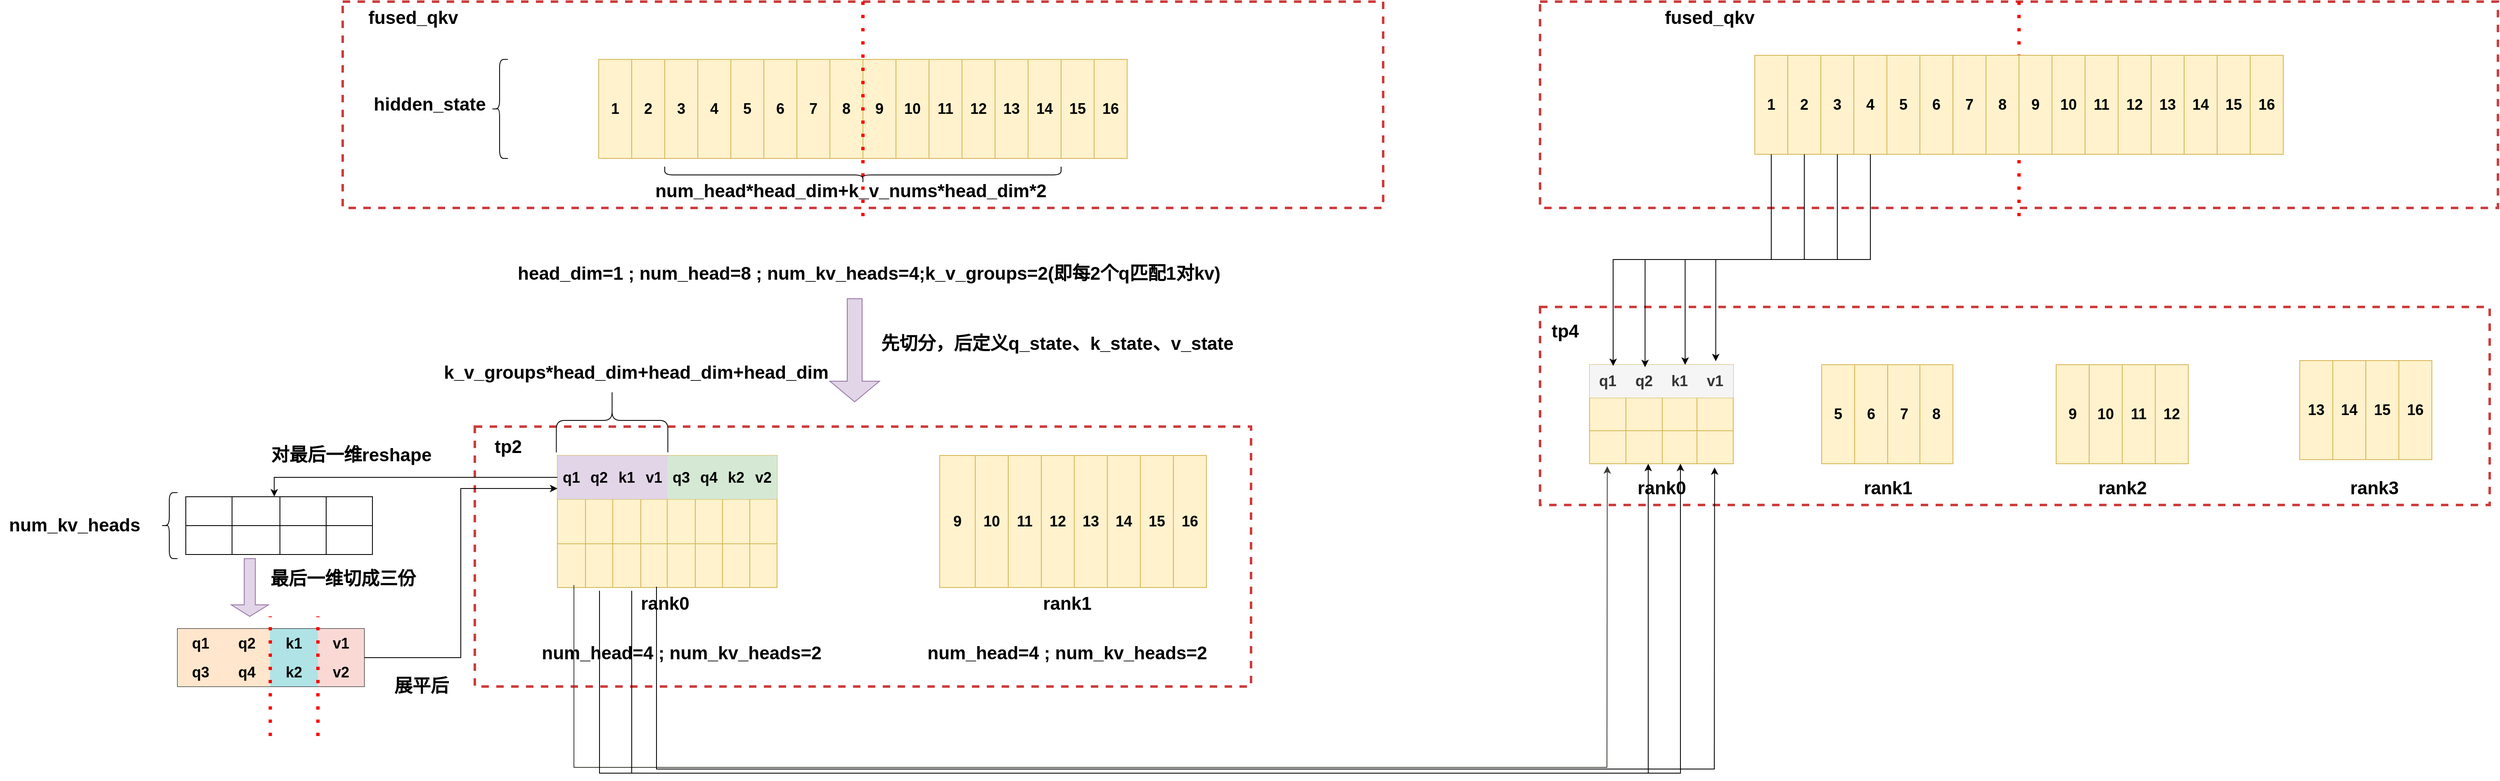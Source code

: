 <mxfile version="28.2.0">
  <diagram name="第 1 页" id="AqHYt7cmpNQ97MI4Yj-4">
    <mxGraphModel dx="4116" dy="2292" grid="1" gridSize="10" guides="1" tooltips="1" connect="1" arrows="1" fold="1" page="1" pageScale="1" pageWidth="827" pageHeight="1169" math="0" shadow="0">
      <root>
        <mxCell id="0" />
        <mxCell id="1" parent="0" />
        <mxCell id="cyB58QRVmEf7rILU_TA3-1" value="" style="whiteSpace=wrap;html=1;fillColor=none;dashed=1;strokeWidth=3;strokeColor=light-dark(#ce3b3b, #ededed);" vertex="1" parent="1">
          <mxGeometry x="730" y="765" width="940" height="315" as="geometry" />
        </mxCell>
        <mxCell id="cyB58QRVmEf7rILU_TA3-2" value="" style="whiteSpace=wrap;html=1;fillColor=none;dashed=1;strokeWidth=3;strokeColor=light-dark(#ce3b3b, #ededed);" vertex="1" parent="1">
          <mxGeometry x="570" y="250" width="1260" height="250" as="geometry" />
        </mxCell>
        <mxCell id="cyB58QRVmEf7rILU_TA3-3" value="3" style="rounded=0;whiteSpace=wrap;html=1;fillColor=#fff2cc;strokeColor=#d6b656;fontSize=18;fontStyle=1" vertex="1" parent="1">
          <mxGeometry x="960" y="320" width="40" height="120" as="geometry" />
        </mxCell>
        <mxCell id="cyB58QRVmEf7rILU_TA3-4" value="4" style="rounded=0;whiteSpace=wrap;html=1;fillColor=#fff2cc;strokeColor=#d6b656;fontSize=18;fontStyle=1" vertex="1" parent="1">
          <mxGeometry x="1000" y="320" width="40" height="120" as="geometry" />
        </mxCell>
        <mxCell id="cyB58QRVmEf7rILU_TA3-5" value="5" style="rounded=0;whiteSpace=wrap;html=1;fillColor=#fff2cc;strokeColor=#d6b656;fontSize=18;fontStyle=1" vertex="1" parent="1">
          <mxGeometry x="1040" y="320" width="40" height="120" as="geometry" />
        </mxCell>
        <mxCell id="cyB58QRVmEf7rILU_TA3-6" value="6" style="rounded=0;whiteSpace=wrap;html=1;fillColor=#fff2cc;strokeColor=#d6b656;fontSize=18;fontStyle=1" vertex="1" parent="1">
          <mxGeometry x="1080" y="320" width="40" height="120" as="geometry" />
        </mxCell>
        <mxCell id="cyB58QRVmEf7rILU_TA3-7" value="7" style="rounded=0;whiteSpace=wrap;html=1;fillColor=#fff2cc;strokeColor=#d6b656;fontSize=18;fontStyle=1" vertex="1" parent="1">
          <mxGeometry x="1120" y="320" width="40" height="120" as="geometry" />
        </mxCell>
        <mxCell id="cyB58QRVmEf7rILU_TA3-8" value="8" style="rounded=0;whiteSpace=wrap;html=1;fillColor=#fff2cc;strokeColor=#d6b656;fontSize=18;fontStyle=1" vertex="1" parent="1">
          <mxGeometry x="1160" y="320" width="40" height="120" as="geometry" />
        </mxCell>
        <mxCell id="cyB58QRVmEf7rILU_TA3-9" value="9" style="rounded=0;whiteSpace=wrap;html=1;fillColor=#fff2cc;strokeColor=#d6b656;fontSize=18;fontStyle=1" vertex="1" parent="1">
          <mxGeometry x="1200" y="320" width="40" height="120" as="geometry" />
        </mxCell>
        <mxCell id="cyB58QRVmEf7rILU_TA3-10" value="10" style="rounded=0;whiteSpace=wrap;html=1;fillColor=#fff2cc;strokeColor=#d6b656;fontSize=18;fontStyle=1" vertex="1" parent="1">
          <mxGeometry x="1240" y="320" width="40" height="120" as="geometry" />
        </mxCell>
        <mxCell id="cyB58QRVmEf7rILU_TA3-11" value="11" style="rounded=0;whiteSpace=wrap;html=1;fillColor=#fff2cc;strokeColor=#d6b656;fontSize=18;fontStyle=1" vertex="1" parent="1">
          <mxGeometry x="1280" y="320" width="40" height="120" as="geometry" />
        </mxCell>
        <mxCell id="cyB58QRVmEf7rILU_TA3-12" value="12" style="rounded=0;whiteSpace=wrap;html=1;fillColor=#fff2cc;strokeColor=#d6b656;fontSize=18;fontStyle=1" vertex="1" parent="1">
          <mxGeometry x="1320" y="320" width="40" height="120" as="geometry" />
        </mxCell>
        <mxCell id="cyB58QRVmEf7rILU_TA3-13" value="13" style="rounded=0;whiteSpace=wrap;html=1;fillColor=#fff2cc;strokeColor=#d6b656;fontSize=18;fontStyle=1" vertex="1" parent="1">
          <mxGeometry x="1360" y="320" width="40" height="120" as="geometry" />
        </mxCell>
        <mxCell id="cyB58QRVmEf7rILU_TA3-14" value="14" style="rounded=0;whiteSpace=wrap;html=1;fillColor=#fff2cc;strokeColor=#d6b656;fontSize=18;fontStyle=1" vertex="1" parent="1">
          <mxGeometry x="1400" y="320" width="40" height="120" as="geometry" />
        </mxCell>
        <mxCell id="cyB58QRVmEf7rILU_TA3-15" value="" style="whiteSpace=wrap;html=1;fillColor=none;dashed=1;strokeWidth=3;strokeColor=light-dark(#ce3b3b, #ededed);" vertex="1" parent="1">
          <mxGeometry x="2020" y="620" width="1150" height="240" as="geometry" />
        </mxCell>
        <mxCell id="cyB58QRVmEf7rILU_TA3-16" value="&lt;font style=&quot;font-size: 22px;&quot;&gt;&lt;b&gt;fused_qkv&lt;/b&gt;&lt;/font&gt;" style="text;html=1;align=center;verticalAlign=middle;resizable=0;points=[];autosize=1;strokeColor=none;fillColor=none;" vertex="1" parent="1">
          <mxGeometry x="590" y="250" width="130" height="40" as="geometry" />
        </mxCell>
        <mxCell id="cyB58QRVmEf7rILU_TA3-17" value="" style="endArrow=none;dashed=1;html=1;dashPattern=1 3;strokeWidth=4;rounded=0;entryX=0.5;entryY=0;entryDx=0;entryDy=0;strokeColor=#FF0000;" edge="1" parent="1" target="cyB58QRVmEf7rILU_TA3-2">
          <mxGeometry width="50" height="50" relative="1" as="geometry">
            <mxPoint x="1200" y="510" as="sourcePoint" />
            <mxPoint x="1410" y="620" as="targetPoint" />
          </mxGeometry>
        </mxCell>
        <mxCell id="cyB58QRVmEf7rILU_TA3-18" value="&lt;font style=&quot;font-size: 22px;&quot;&gt;&lt;b&gt;tp2&lt;/b&gt;&lt;/font&gt;" style="text;html=1;align=center;verticalAlign=middle;resizable=0;points=[];autosize=1;strokeColor=none;fillColor=none;" vertex="1" parent="1">
          <mxGeometry x="740" y="770" width="60" height="40" as="geometry" />
        </mxCell>
        <mxCell id="cyB58QRVmEf7rILU_TA3-19" value="&lt;font style=&quot;font-size: 22px;&quot;&gt;&lt;b&gt;rank0&lt;/b&gt;&lt;/font&gt;" style="text;html=1;align=center;verticalAlign=middle;resizable=0;points=[];autosize=1;strokeColor=none;fillColor=none;" vertex="1" parent="1">
          <mxGeometry x="920" y="960" width="80" height="40" as="geometry" />
        </mxCell>
        <mxCell id="cyB58QRVmEf7rILU_TA3-20" value="&lt;font style=&quot;font-size: 22px;&quot;&gt;&lt;b&gt;rank1&lt;/b&gt;&lt;/font&gt;" style="text;html=1;align=center;verticalAlign=middle;resizable=0;points=[];autosize=1;strokeColor=none;fillColor=none;" vertex="1" parent="1">
          <mxGeometry x="1407" y="960" width="80" height="40" as="geometry" />
        </mxCell>
        <mxCell id="cyB58QRVmEf7rILU_TA3-21" value="&lt;font style=&quot;font-size: 22px;&quot;&gt;&lt;b&gt;tp4&lt;/b&gt;&lt;/font&gt;" style="text;html=1;align=center;verticalAlign=middle;resizable=0;points=[];autosize=1;strokeColor=none;fillColor=none;" vertex="1" parent="1">
          <mxGeometry x="2020" y="630" width="60" height="40" as="geometry" />
        </mxCell>
        <mxCell id="cyB58QRVmEf7rILU_TA3-22" value="&lt;font style=&quot;font-size: 22px;&quot;&gt;&lt;b&gt;rank0&lt;/b&gt;&lt;/font&gt;" style="text;html=1;align=center;verticalAlign=middle;resizable=0;points=[];autosize=1;strokeColor=none;fillColor=none;" vertex="1" parent="1">
          <mxGeometry x="2127" y="820" width="80" height="40" as="geometry" />
        </mxCell>
        <mxCell id="cyB58QRVmEf7rILU_TA3-23" value="&lt;font style=&quot;font-size: 22px;&quot;&gt;&lt;b&gt;rank1&lt;/b&gt;&lt;/font&gt;" style="text;html=1;align=center;verticalAlign=middle;resizable=0;points=[];autosize=1;strokeColor=none;fillColor=none;" vertex="1" parent="1">
          <mxGeometry x="2401" y="820" width="80" height="40" as="geometry" />
        </mxCell>
        <mxCell id="cyB58QRVmEf7rILU_TA3-24" value="&lt;font style=&quot;font-size: 22px;&quot;&gt;&lt;b&gt;rank2&lt;/b&gt;&lt;/font&gt;" style="text;html=1;align=center;verticalAlign=middle;resizable=0;points=[];autosize=1;strokeColor=none;fillColor=none;" vertex="1" parent="1">
          <mxGeometry x="2685" y="820" width="80" height="40" as="geometry" />
        </mxCell>
        <mxCell id="cyB58QRVmEf7rILU_TA3-25" value="&lt;font style=&quot;font-size: 22px;&quot;&gt;&lt;b&gt;rank3&lt;/b&gt;&lt;/font&gt;" style="text;html=1;align=center;verticalAlign=middle;resizable=0;points=[];autosize=1;strokeColor=none;fillColor=none;" vertex="1" parent="1">
          <mxGeometry x="2990" y="820" width="80" height="40" as="geometry" />
        </mxCell>
        <mxCell id="cyB58QRVmEf7rILU_TA3-26" value="" style="whiteSpace=wrap;html=1;fillColor=none;dashed=1;strokeWidth=3;strokeColor=light-dark(#ce3b3b, #ededed);" vertex="1" parent="1">
          <mxGeometry x="2020" y="250" width="1160" height="250" as="geometry" />
        </mxCell>
        <mxCell id="cyB58QRVmEf7rILU_TA3-42" value="&lt;font style=&quot;font-size: 22px;&quot;&gt;&lt;b&gt;fused_qkv&lt;/b&gt;&lt;/font&gt;" style="text;html=1;align=center;verticalAlign=middle;resizable=0;points=[];autosize=1;strokeColor=none;fillColor=none;" vertex="1" parent="1">
          <mxGeometry x="2160" y="250" width="130" height="40" as="geometry" />
        </mxCell>
        <mxCell id="cyB58QRVmEf7rILU_TA3-43" value="" style="endArrow=none;dashed=1;html=1;dashPattern=1 3;strokeWidth=4;rounded=0;entryX=0.5;entryY=0;entryDx=0;entryDy=0;strokeColor=#FF0000;" edge="1" parent="1" target="cyB58QRVmEf7rILU_TA3-26">
          <mxGeometry width="50" height="50" relative="1" as="geometry">
            <mxPoint x="2600" y="510" as="sourcePoint" />
            <mxPoint x="2810" y="620" as="targetPoint" />
          </mxGeometry>
        </mxCell>
        <mxCell id="cyB58QRVmEf7rILU_TA3-44" value="" style="shape=table;startSize=0;container=1;collapsible=0;childLayout=tableLayout;fillColor=#fff2cc;strokeColor=#d6b656;fontSize=18;fontStyle=1" vertex="1" parent="1">
          <mxGeometry x="830" y="800" width="266" height="160" as="geometry" />
        </mxCell>
        <mxCell id="cyB58QRVmEf7rILU_TA3-45" value="" style="shape=tableRow;horizontal=0;startSize=0;swimlaneHead=0;swimlaneBody=0;strokeColor=inherit;top=0;left=0;bottom=0;right=0;collapsible=0;dropTarget=0;fillColor=none;points=[[0,0.5],[1,0.5]];portConstraint=eastwest;fontSize=18;fontStyle=1" vertex="1" parent="cyB58QRVmEf7rILU_TA3-44">
          <mxGeometry width="266" height="53" as="geometry" />
        </mxCell>
        <mxCell id="cyB58QRVmEf7rILU_TA3-46" value="q1" style="shape=partialRectangle;html=1;whiteSpace=wrap;connectable=0;strokeColor=#9673a6;overflow=hidden;fillColor=#e1d5e7;top=0;left=0;bottom=0;right=0;pointerEvents=1;fontSize=18;fontStyle=1" vertex="1" parent="cyB58QRVmEf7rILU_TA3-45">
          <mxGeometry width="34" height="53" as="geometry">
            <mxRectangle width="34" height="53" as="alternateBounds" />
          </mxGeometry>
        </mxCell>
        <mxCell id="cyB58QRVmEf7rILU_TA3-47" value="q2" style="shape=partialRectangle;html=1;whiteSpace=wrap;connectable=0;overflow=hidden;top=0;left=0;bottom=0;right=0;pointerEvents=1;fillColor=#e1d5e7;strokeColor=#9673a6;fontSize=18;fontStyle=1" vertex="1" parent="cyB58QRVmEf7rILU_TA3-45">
          <mxGeometry x="34" width="33" height="53" as="geometry">
            <mxRectangle width="33" height="53" as="alternateBounds" />
          </mxGeometry>
        </mxCell>
        <mxCell id="cyB58QRVmEf7rILU_TA3-48" value="k1" style="shape=partialRectangle;html=1;whiteSpace=wrap;connectable=0;strokeColor=#9673a6;overflow=hidden;fillColor=#e1d5e7;top=0;left=0;bottom=0;right=0;pointerEvents=1;fontSize=18;fontStyle=1" vertex="1" parent="cyB58QRVmEf7rILU_TA3-45">
          <mxGeometry x="67" width="34" height="53" as="geometry">
            <mxRectangle width="34" height="53" as="alternateBounds" />
          </mxGeometry>
        </mxCell>
        <mxCell id="cyB58QRVmEf7rILU_TA3-49" value="v1" style="shape=partialRectangle;html=1;whiteSpace=wrap;connectable=0;strokeColor=#9673a6;overflow=hidden;fillColor=#e1d5e7;top=0;left=0;bottom=0;right=0;pointerEvents=1;fontSize=18;fontStyle=1" vertex="1" parent="cyB58QRVmEf7rILU_TA3-45">
          <mxGeometry x="101" width="32" height="53" as="geometry">
            <mxRectangle width="32" height="53" as="alternateBounds" />
          </mxGeometry>
        </mxCell>
        <mxCell id="cyB58QRVmEf7rILU_TA3-50" value="q3" style="shape=partialRectangle;html=1;whiteSpace=wrap;connectable=0;strokeColor=#82b366;overflow=hidden;fillColor=#d5e8d4;top=0;left=0;bottom=0;right=0;pointerEvents=1;fontSize=18;fontStyle=1" vertex="1" parent="cyB58QRVmEf7rILU_TA3-45">
          <mxGeometry x="133" width="34" height="53" as="geometry">
            <mxRectangle width="34" height="53" as="alternateBounds" />
          </mxGeometry>
        </mxCell>
        <mxCell id="cyB58QRVmEf7rILU_TA3-51" value="q4" style="shape=partialRectangle;html=1;whiteSpace=wrap;connectable=0;strokeColor=#82b366;overflow=hidden;fillColor=#d5e8d4;top=0;left=0;bottom=0;right=0;pointerEvents=1;fontSize=18;fontStyle=1" vertex="1" parent="cyB58QRVmEf7rILU_TA3-45">
          <mxGeometry x="167" width="33" height="53" as="geometry">
            <mxRectangle width="33" height="53" as="alternateBounds" />
          </mxGeometry>
        </mxCell>
        <mxCell id="cyB58QRVmEf7rILU_TA3-139" value="k2" style="shape=partialRectangle;html=1;whiteSpace=wrap;connectable=0;strokeColor=#82b366;overflow=hidden;fillColor=#d5e8d4;top=0;left=0;bottom=0;right=0;pointerEvents=1;fontSize=18;fontStyle=1" vertex="1" parent="cyB58QRVmEf7rILU_TA3-45">
          <mxGeometry x="200" width="33" height="53" as="geometry">
            <mxRectangle width="33" height="53" as="alternateBounds" />
          </mxGeometry>
        </mxCell>
        <mxCell id="cyB58QRVmEf7rILU_TA3-142" value="v2" style="shape=partialRectangle;html=1;whiteSpace=wrap;connectable=0;strokeColor=#82b366;overflow=hidden;fillColor=#d5e8d4;top=0;left=0;bottom=0;right=0;pointerEvents=1;fontSize=18;fontStyle=1" vertex="1" parent="cyB58QRVmEf7rILU_TA3-45">
          <mxGeometry x="233" width="33" height="53" as="geometry">
            <mxRectangle width="33" height="53" as="alternateBounds" />
          </mxGeometry>
        </mxCell>
        <mxCell id="cyB58QRVmEf7rILU_TA3-52" value="" style="shape=tableRow;horizontal=0;startSize=0;swimlaneHead=0;swimlaneBody=0;strokeColor=inherit;top=0;left=0;bottom=0;right=0;collapsible=0;dropTarget=0;fillColor=none;points=[[0,0.5],[1,0.5]];portConstraint=eastwest;fontSize=18;fontStyle=1" vertex="1" parent="cyB58QRVmEf7rILU_TA3-44">
          <mxGeometry y="53" width="266" height="54" as="geometry" />
        </mxCell>
        <mxCell id="cyB58QRVmEf7rILU_TA3-53" value="" style="shape=partialRectangle;html=1;whiteSpace=wrap;connectable=0;strokeColor=inherit;overflow=hidden;fillColor=none;top=0;left=0;bottom=0;right=0;pointerEvents=1;fontSize=18;fontStyle=1" vertex="1" parent="cyB58QRVmEf7rILU_TA3-52">
          <mxGeometry width="34" height="54" as="geometry">
            <mxRectangle width="34" height="54" as="alternateBounds" />
          </mxGeometry>
        </mxCell>
        <mxCell id="cyB58QRVmEf7rILU_TA3-54" value="" style="shape=partialRectangle;html=1;whiteSpace=wrap;connectable=0;strokeColor=inherit;overflow=hidden;fillColor=none;top=0;left=0;bottom=0;right=0;pointerEvents=1;fontSize=18;fontStyle=1" vertex="1" parent="cyB58QRVmEf7rILU_TA3-52">
          <mxGeometry x="34" width="33" height="54" as="geometry">
            <mxRectangle width="33" height="54" as="alternateBounds" />
          </mxGeometry>
        </mxCell>
        <mxCell id="cyB58QRVmEf7rILU_TA3-55" value="" style="shape=partialRectangle;html=1;whiteSpace=wrap;connectable=0;strokeColor=inherit;overflow=hidden;fillColor=none;top=0;left=0;bottom=0;right=0;pointerEvents=1;fontSize=18;fontStyle=1" vertex="1" parent="cyB58QRVmEf7rILU_TA3-52">
          <mxGeometry x="67" width="34" height="54" as="geometry">
            <mxRectangle width="34" height="54" as="alternateBounds" />
          </mxGeometry>
        </mxCell>
        <mxCell id="cyB58QRVmEf7rILU_TA3-56" value="" style="shape=partialRectangle;html=1;whiteSpace=wrap;connectable=0;strokeColor=inherit;overflow=hidden;fillColor=none;top=0;left=0;bottom=0;right=0;pointerEvents=1;fontSize=18;fontStyle=1" vertex="1" parent="cyB58QRVmEf7rILU_TA3-52">
          <mxGeometry x="101" width="32" height="54" as="geometry">
            <mxRectangle width="32" height="54" as="alternateBounds" />
          </mxGeometry>
        </mxCell>
        <mxCell id="cyB58QRVmEf7rILU_TA3-57" value="" style="shape=partialRectangle;html=1;whiteSpace=wrap;connectable=0;strokeColor=inherit;overflow=hidden;fillColor=none;top=0;left=0;bottom=0;right=0;pointerEvents=1;fontSize=18;fontStyle=1" vertex="1" parent="cyB58QRVmEf7rILU_TA3-52">
          <mxGeometry x="133" width="34" height="54" as="geometry">
            <mxRectangle width="34" height="54" as="alternateBounds" />
          </mxGeometry>
        </mxCell>
        <mxCell id="cyB58QRVmEf7rILU_TA3-58" value="" style="shape=partialRectangle;html=1;whiteSpace=wrap;connectable=0;strokeColor=inherit;overflow=hidden;fillColor=none;top=0;left=0;bottom=0;right=0;pointerEvents=1;fontSize=18;fontStyle=1" vertex="1" parent="cyB58QRVmEf7rILU_TA3-52">
          <mxGeometry x="167" width="33" height="54" as="geometry">
            <mxRectangle width="33" height="54" as="alternateBounds" />
          </mxGeometry>
        </mxCell>
        <mxCell id="cyB58QRVmEf7rILU_TA3-140" style="shape=partialRectangle;html=1;whiteSpace=wrap;connectable=0;strokeColor=inherit;overflow=hidden;fillColor=none;top=0;left=0;bottom=0;right=0;pointerEvents=1;fontSize=18;fontStyle=1" vertex="1" parent="cyB58QRVmEf7rILU_TA3-52">
          <mxGeometry x="200" width="33" height="54" as="geometry">
            <mxRectangle width="33" height="54" as="alternateBounds" />
          </mxGeometry>
        </mxCell>
        <mxCell id="cyB58QRVmEf7rILU_TA3-143" style="shape=partialRectangle;html=1;whiteSpace=wrap;connectable=0;strokeColor=inherit;overflow=hidden;fillColor=none;top=0;left=0;bottom=0;right=0;pointerEvents=1;fontSize=18;fontStyle=1" vertex="1" parent="cyB58QRVmEf7rILU_TA3-52">
          <mxGeometry x="233" width="33" height="54" as="geometry">
            <mxRectangle width="33" height="54" as="alternateBounds" />
          </mxGeometry>
        </mxCell>
        <mxCell id="cyB58QRVmEf7rILU_TA3-59" value="" style="shape=tableRow;horizontal=0;startSize=0;swimlaneHead=0;swimlaneBody=0;strokeColor=inherit;top=0;left=0;bottom=0;right=0;collapsible=0;dropTarget=0;fillColor=none;points=[[0,0.5],[1,0.5]];portConstraint=eastwest;fontSize=18;fontStyle=1" vertex="1" parent="cyB58QRVmEf7rILU_TA3-44">
          <mxGeometry y="107" width="266" height="53" as="geometry" />
        </mxCell>
        <mxCell id="cyB58QRVmEf7rILU_TA3-60" value="" style="shape=partialRectangle;html=1;whiteSpace=wrap;connectable=0;strokeColor=inherit;overflow=hidden;fillColor=none;top=0;left=0;bottom=0;right=0;pointerEvents=1;fontSize=18;fontStyle=1" vertex="1" parent="cyB58QRVmEf7rILU_TA3-59">
          <mxGeometry width="34" height="53" as="geometry">
            <mxRectangle width="34" height="53" as="alternateBounds" />
          </mxGeometry>
        </mxCell>
        <mxCell id="cyB58QRVmEf7rILU_TA3-61" value="" style="shape=partialRectangle;html=1;whiteSpace=wrap;connectable=0;strokeColor=inherit;overflow=hidden;fillColor=none;top=0;left=0;bottom=0;right=0;pointerEvents=1;fontSize=18;fontStyle=1" vertex="1" parent="cyB58QRVmEf7rILU_TA3-59">
          <mxGeometry x="34" width="33" height="53" as="geometry">
            <mxRectangle width="33" height="53" as="alternateBounds" />
          </mxGeometry>
        </mxCell>
        <mxCell id="cyB58QRVmEf7rILU_TA3-62" value="" style="shape=partialRectangle;html=1;whiteSpace=wrap;connectable=0;strokeColor=inherit;overflow=hidden;fillColor=none;top=0;left=0;bottom=0;right=0;pointerEvents=1;fontSize=18;fontStyle=1" vertex="1" parent="cyB58QRVmEf7rILU_TA3-59">
          <mxGeometry x="67" width="34" height="53" as="geometry">
            <mxRectangle width="34" height="53" as="alternateBounds" />
          </mxGeometry>
        </mxCell>
        <mxCell id="cyB58QRVmEf7rILU_TA3-63" value="" style="shape=partialRectangle;html=1;whiteSpace=wrap;connectable=0;strokeColor=inherit;overflow=hidden;fillColor=none;top=0;left=0;bottom=0;right=0;pointerEvents=1;fontSize=18;fontStyle=1" vertex="1" parent="cyB58QRVmEf7rILU_TA3-59">
          <mxGeometry x="101" width="32" height="53" as="geometry">
            <mxRectangle width="32" height="53" as="alternateBounds" />
          </mxGeometry>
        </mxCell>
        <mxCell id="cyB58QRVmEf7rILU_TA3-64" value="" style="shape=partialRectangle;html=1;whiteSpace=wrap;connectable=0;strokeColor=inherit;overflow=hidden;fillColor=none;top=0;left=0;bottom=0;right=0;pointerEvents=1;fontSize=18;fontStyle=1" vertex="1" parent="cyB58QRVmEf7rILU_TA3-59">
          <mxGeometry x="133" width="34" height="53" as="geometry">
            <mxRectangle width="34" height="53" as="alternateBounds" />
          </mxGeometry>
        </mxCell>
        <mxCell id="cyB58QRVmEf7rILU_TA3-65" value="" style="shape=partialRectangle;html=1;whiteSpace=wrap;connectable=0;strokeColor=inherit;overflow=hidden;fillColor=none;top=0;left=0;bottom=0;right=0;pointerEvents=1;fontSize=18;fontStyle=1" vertex="1" parent="cyB58QRVmEf7rILU_TA3-59">
          <mxGeometry x="167" width="33" height="53" as="geometry">
            <mxRectangle width="33" height="53" as="alternateBounds" />
          </mxGeometry>
        </mxCell>
        <mxCell id="cyB58QRVmEf7rILU_TA3-141" style="shape=partialRectangle;html=1;whiteSpace=wrap;connectable=0;strokeColor=inherit;overflow=hidden;fillColor=none;top=0;left=0;bottom=0;right=0;pointerEvents=1;fontSize=18;fontStyle=1" vertex="1" parent="cyB58QRVmEf7rILU_TA3-59">
          <mxGeometry x="200" width="33" height="53" as="geometry">
            <mxRectangle width="33" height="53" as="alternateBounds" />
          </mxGeometry>
        </mxCell>
        <mxCell id="cyB58QRVmEf7rILU_TA3-144" style="shape=partialRectangle;html=1;whiteSpace=wrap;connectable=0;strokeColor=inherit;overflow=hidden;fillColor=none;top=0;left=0;bottom=0;right=0;pointerEvents=1;fontSize=18;fontStyle=1" vertex="1" parent="cyB58QRVmEf7rILU_TA3-59">
          <mxGeometry x="233" width="33" height="53" as="geometry">
            <mxRectangle width="33" height="53" as="alternateBounds" />
          </mxGeometry>
        </mxCell>
        <mxCell id="cyB58QRVmEf7rILU_TA3-66" value="" style="shape=curlyBracket;whiteSpace=wrap;html=1;rounded=1;labelPosition=left;verticalLabelPosition=middle;align=right;verticalAlign=middle;" vertex="1" parent="1">
          <mxGeometry x="750" y="320" width="20" height="120" as="geometry" />
        </mxCell>
        <mxCell id="cyB58QRVmEf7rILU_TA3-67" value="&lt;font style=&quot;font-size: 22px;&quot;&gt;&lt;b&gt;hidden_state&lt;/b&gt;&lt;/font&gt;" style="text;html=1;align=center;verticalAlign=middle;resizable=0;points=[];autosize=1;strokeColor=none;fillColor=none;" vertex="1" parent="1">
          <mxGeometry x="595" y="355" width="160" height="40" as="geometry" />
        </mxCell>
        <mxCell id="cyB58QRVmEf7rILU_TA3-68" value="" style="shape=curlyBracket;whiteSpace=wrap;html=1;rounded=1;labelPosition=left;verticalLabelPosition=middle;align=right;verticalAlign=middle;rotation=-90;" vertex="1" parent="1">
          <mxGeometry x="1190" y="220" width="20" height="480" as="geometry" />
        </mxCell>
        <mxCell id="cyB58QRVmEf7rILU_TA3-69" value="&lt;font style=&quot;font-size: 22px;&quot;&gt;&lt;b&gt;num_head*head_dim+k_v_nums*head_dim*2&lt;/b&gt;&lt;/font&gt;" style="text;html=1;align=center;verticalAlign=middle;resizable=0;points=[];autosize=1;strokeColor=none;fillColor=none;" vertex="1" parent="1">
          <mxGeometry x="935" y="460" width="500" height="40" as="geometry" />
        </mxCell>
        <mxCell id="cyB58QRVmEf7rILU_TA3-70" value="&lt;font style=&quot;font-size: 22px;&quot;&gt;&lt;b&gt;head_dim=1 ; num_head=8 ;&amp;nbsp;&lt;/b&gt;&lt;b&gt;num_kv_heads&lt;/b&gt;&lt;b&gt;=4;k_v_groups=2(即每2个q匹配1对kv)&lt;/b&gt;&lt;/font&gt;" style="text;html=1;align=center;verticalAlign=middle;resizable=0;points=[];autosize=1;strokeColor=none;fillColor=none;" vertex="1" parent="1">
          <mxGeometry x="772" y="560" width="870" height="40" as="geometry" />
        </mxCell>
        <mxCell id="cyB58QRVmEf7rILU_TA3-71" value="" style="group;fontSize=18;fontStyle=1" vertex="1" connectable="0" parent="1">
          <mxGeometry x="1280" y="800" width="243" height="160" as="geometry" />
        </mxCell>
        <mxCell id="cyB58QRVmEf7rILU_TA3-74" value="9" style="rounded=0;whiteSpace=wrap;html=1;fillColor=#fff2cc;strokeColor=#d6b656;fontSize=18;fontStyle=1" vertex="1" parent="cyB58QRVmEf7rILU_TA3-71">
          <mxGeometry x="13.0" width="43" height="160" as="geometry" />
        </mxCell>
        <mxCell id="cyB58QRVmEf7rILU_TA3-75" value="10" style="rounded=0;whiteSpace=wrap;html=1;fillColor=#fff2cc;strokeColor=#d6b656;fontSize=18;fontStyle=1" vertex="1" parent="cyB58QRVmEf7rILU_TA3-71">
          <mxGeometry x="56.0" width="40.0" height="160" as="geometry" />
        </mxCell>
        <mxCell id="cyB58QRVmEf7rILU_TA3-76" value="11" style="rounded=0;whiteSpace=wrap;html=1;fillColor=#fff2cc;strokeColor=#d6b656;fontSize=18;fontStyle=1" vertex="1" parent="cyB58QRVmEf7rILU_TA3-71">
          <mxGeometry x="96" width="40.0" height="160" as="geometry" />
        </mxCell>
        <mxCell id="cyB58QRVmEf7rILU_TA3-77" value="12" style="rounded=0;whiteSpace=wrap;html=1;fillColor=#fff2cc;strokeColor=#d6b656;fontSize=18;fontStyle=1" vertex="1" parent="cyB58QRVmEf7rILU_TA3-71">
          <mxGeometry x="136" width="40.0" height="160" as="geometry" />
        </mxCell>
        <mxCell id="cyB58QRVmEf7rILU_TA3-78" value="" style="shape=singleArrow;direction=south;whiteSpace=wrap;html=1;fillColor=#e1d5e7;strokeColor=#9673a6;" vertex="1" parent="1">
          <mxGeometry x="1160" y="610" width="60" height="125" as="geometry" />
        </mxCell>
        <mxCell id="cyB58QRVmEf7rILU_TA3-79" value="&lt;font style=&quot;font-size: 22px;&quot;&gt;&lt;b&gt;先切分，后定义q_state、k_state、v_state&lt;/b&gt;&lt;/font&gt;" style="text;html=1;align=center;verticalAlign=middle;resizable=0;points=[];autosize=1;strokeColor=none;fillColor=none;" vertex="1" parent="1">
          <mxGeometry x="1210" y="645" width="450" height="40" as="geometry" />
        </mxCell>
        <mxCell id="cyB58QRVmEf7rILU_TA3-80" value="&lt;font style=&quot;font-size: 22px;&quot;&gt;&lt;b&gt;num_head=4 ;&amp;nbsp;&lt;/b&gt;&lt;b&gt;num_kv_heads&lt;/b&gt;&lt;b&gt;=2&lt;/b&gt;&lt;/font&gt;" style="text;html=1;align=center;verticalAlign=middle;resizable=0;points=[];autosize=1;strokeColor=none;fillColor=none;" vertex="1" parent="1">
          <mxGeometry x="800" y="1020" width="360" height="40" as="geometry" />
        </mxCell>
        <mxCell id="cyB58QRVmEf7rILU_TA3-81" value="&lt;font style=&quot;font-size: 22px;&quot;&gt;&lt;b&gt;num_head=4 ;&amp;nbsp;&lt;/b&gt;&lt;b&gt;num_kv_heads&lt;/b&gt;&lt;b&gt;=2&lt;/b&gt;&lt;/font&gt;" style="text;html=1;align=center;verticalAlign=middle;resizable=0;points=[];autosize=1;strokeColor=none;fillColor=none;" vertex="1" parent="1">
          <mxGeometry x="1267" y="1020" width="360" height="40" as="geometry" />
        </mxCell>
        <mxCell id="cyB58QRVmEf7rILU_TA3-82" value="" style="shape=table;startSize=0;container=1;collapsible=0;childLayout=tableLayout;" vertex="1" parent="1">
          <mxGeometry x="380" y="850" width="226" height="70" as="geometry" />
        </mxCell>
        <mxCell id="cyB58QRVmEf7rILU_TA3-83" value="" style="shape=tableRow;horizontal=0;startSize=0;swimlaneHead=0;swimlaneBody=0;strokeColor=inherit;top=0;left=0;bottom=0;right=0;collapsible=0;dropTarget=0;fillColor=none;points=[[0,0.5],[1,0.5]];portConstraint=eastwest;" vertex="1" parent="cyB58QRVmEf7rILU_TA3-82">
          <mxGeometry width="226" height="35" as="geometry" />
        </mxCell>
        <mxCell id="cyB58QRVmEf7rILU_TA3-84" value="" style="shape=partialRectangle;html=1;whiteSpace=wrap;connectable=0;strokeColor=inherit;overflow=hidden;fillColor=none;top=0;left=0;bottom=0;right=0;pointerEvents=1;" vertex="1" parent="cyB58QRVmEf7rILU_TA3-83">
          <mxGeometry width="56" height="35" as="geometry">
            <mxRectangle width="56" height="35" as="alternateBounds" />
          </mxGeometry>
        </mxCell>
        <mxCell id="cyB58QRVmEf7rILU_TA3-85" value="" style="shape=partialRectangle;html=1;whiteSpace=wrap;connectable=0;strokeColor=inherit;overflow=hidden;fillColor=none;top=0;left=0;bottom=0;right=0;pointerEvents=1;" vertex="1" parent="cyB58QRVmEf7rILU_TA3-83">
          <mxGeometry x="56" width="58" height="35" as="geometry">
            <mxRectangle width="58" height="35" as="alternateBounds" />
          </mxGeometry>
        </mxCell>
        <mxCell id="cyB58QRVmEf7rILU_TA3-86" value="" style="shape=partialRectangle;html=1;whiteSpace=wrap;connectable=0;strokeColor=inherit;overflow=hidden;fillColor=none;top=0;left=0;bottom=0;right=0;pointerEvents=1;" vertex="1" parent="cyB58QRVmEf7rILU_TA3-83">
          <mxGeometry x="114" width="56" height="35" as="geometry">
            <mxRectangle width="56" height="35" as="alternateBounds" />
          </mxGeometry>
        </mxCell>
        <mxCell id="cyB58QRVmEf7rILU_TA3-151" style="shape=partialRectangle;html=1;whiteSpace=wrap;connectable=0;strokeColor=inherit;overflow=hidden;fillColor=none;top=0;left=0;bottom=0;right=0;pointerEvents=1;" vertex="1" parent="cyB58QRVmEf7rILU_TA3-83">
          <mxGeometry x="170" width="56" height="35" as="geometry">
            <mxRectangle width="56" height="35" as="alternateBounds" />
          </mxGeometry>
        </mxCell>
        <mxCell id="cyB58QRVmEf7rILU_TA3-87" value="" style="shape=tableRow;horizontal=0;startSize=0;swimlaneHead=0;swimlaneBody=0;strokeColor=inherit;top=0;left=0;bottom=0;right=0;collapsible=0;dropTarget=0;fillColor=none;points=[[0,0.5],[1,0.5]];portConstraint=eastwest;" vertex="1" parent="cyB58QRVmEf7rILU_TA3-82">
          <mxGeometry y="35" width="226" height="35" as="geometry" />
        </mxCell>
        <mxCell id="cyB58QRVmEf7rILU_TA3-88" value="" style="shape=partialRectangle;html=1;whiteSpace=wrap;connectable=0;strokeColor=inherit;overflow=hidden;fillColor=none;top=0;left=0;bottom=0;right=0;pointerEvents=1;" vertex="1" parent="cyB58QRVmEf7rILU_TA3-87">
          <mxGeometry width="56" height="35" as="geometry">
            <mxRectangle width="56" height="35" as="alternateBounds" />
          </mxGeometry>
        </mxCell>
        <mxCell id="cyB58QRVmEf7rILU_TA3-89" value="" style="shape=partialRectangle;html=1;whiteSpace=wrap;connectable=0;strokeColor=inherit;overflow=hidden;fillColor=none;top=0;left=0;bottom=0;right=0;pointerEvents=1;" vertex="1" parent="cyB58QRVmEf7rILU_TA3-87">
          <mxGeometry x="56" width="58" height="35" as="geometry">
            <mxRectangle width="58" height="35" as="alternateBounds" />
          </mxGeometry>
        </mxCell>
        <mxCell id="cyB58QRVmEf7rILU_TA3-90" value="" style="shape=partialRectangle;html=1;whiteSpace=wrap;connectable=0;strokeColor=inherit;overflow=hidden;fillColor=none;top=0;left=0;bottom=0;right=0;pointerEvents=1;" vertex="1" parent="cyB58QRVmEf7rILU_TA3-87">
          <mxGeometry x="114" width="56" height="35" as="geometry">
            <mxRectangle width="56" height="35" as="alternateBounds" />
          </mxGeometry>
        </mxCell>
        <mxCell id="cyB58QRVmEf7rILU_TA3-152" style="shape=partialRectangle;html=1;whiteSpace=wrap;connectable=0;strokeColor=inherit;overflow=hidden;fillColor=none;top=0;left=0;bottom=0;right=0;pointerEvents=1;" vertex="1" parent="cyB58QRVmEf7rILU_TA3-87">
          <mxGeometry x="170" width="56" height="35" as="geometry">
            <mxRectangle width="56" height="35" as="alternateBounds" />
          </mxGeometry>
        </mxCell>
        <mxCell id="cyB58QRVmEf7rILU_TA3-91" style="edgeStyle=orthogonalEdgeStyle;rounded=0;orthogonalLoop=1;jettySize=auto;html=1;exitX=0;exitY=0.5;exitDx=0;exitDy=0;entryX=0.474;entryY=-0.006;entryDx=0;entryDy=0;entryPerimeter=0;" edge="1" parent="1" source="cyB58QRVmEf7rILU_TA3-45" target="cyB58QRVmEf7rILU_TA3-83">
          <mxGeometry relative="1" as="geometry" />
        </mxCell>
        <mxCell id="cyB58QRVmEf7rILU_TA3-92" value="&lt;font style=&quot;font-size: 22px;&quot;&gt;&lt;b&gt;对最后一维reshape&lt;/b&gt;&lt;/font&gt;" style="text;html=1;align=center;verticalAlign=middle;resizable=0;points=[];autosize=1;strokeColor=none;fillColor=none;" vertex="1" parent="1">
          <mxGeometry x="470" y="780" width="220" height="40" as="geometry" />
        </mxCell>
        <mxCell id="cyB58QRVmEf7rILU_TA3-93" value="" style="shape=curlyBracket;whiteSpace=wrap;html=1;rounded=1;labelPosition=left;verticalLabelPosition=middle;align=right;verticalAlign=middle;" vertex="1" parent="1">
          <mxGeometry x="350" y="845" width="20" height="80" as="geometry" />
        </mxCell>
        <mxCell id="cyB58QRVmEf7rILU_TA3-94" value="&lt;font style=&quot;font-size: 22px;&quot;&gt;&lt;b&gt;num_kv_heads&lt;/b&gt;&lt;/font&gt;" style="text;html=1;align=center;verticalAlign=middle;resizable=0;points=[];autosize=1;strokeColor=none;fillColor=none;" vertex="1" parent="1">
          <mxGeometry x="155" y="865" width="180" height="40" as="geometry" />
        </mxCell>
        <mxCell id="cyB58QRVmEf7rILU_TA3-95" value="" style="shape=singleArrow;direction=south;whiteSpace=wrap;html=1;fillColor=#e1d5e7;strokeColor=#9673a6;" vertex="1" parent="1">
          <mxGeometry x="435" y="925" width="45" height="70" as="geometry" />
        </mxCell>
        <mxCell id="cyB58QRVmEf7rILU_TA3-96" value="&lt;font style=&quot;font-size: 22px;&quot;&gt;&lt;b&gt;最后一维切成三份&lt;/b&gt;&lt;/font&gt;" style="text;html=1;align=center;verticalAlign=middle;resizable=0;points=[];autosize=1;strokeColor=none;fillColor=none;" vertex="1" parent="1">
          <mxGeometry x="470" y="930" width="200" height="40" as="geometry" />
        </mxCell>
        <mxCell id="cyB58QRVmEf7rILU_TA3-97" style="edgeStyle=orthogonalEdgeStyle;rounded=0;orthogonalLoop=1;jettySize=auto;html=1;exitX=1;exitY=0.5;exitDx=0;exitDy=0;entryX=0;entryY=0.25;entryDx=0;entryDy=0;" edge="1" parent="1" source="cyB58QRVmEf7rILU_TA3-98" target="cyB58QRVmEf7rILU_TA3-44">
          <mxGeometry relative="1" as="geometry" />
        </mxCell>
        <mxCell id="cyB58QRVmEf7rILU_TA3-98" value="" style="shape=table;startSize=0;container=1;collapsible=0;childLayout=tableLayout;fontSize=18;fontStyle=1" vertex="1" parent="1">
          <mxGeometry x="370" y="1010" width="226" height="70" as="geometry" />
        </mxCell>
        <mxCell id="cyB58QRVmEf7rILU_TA3-99" value="" style="shape=tableRow;horizontal=0;startSize=0;swimlaneHead=0;swimlaneBody=0;strokeColor=inherit;top=0;left=0;bottom=0;right=0;collapsible=0;dropTarget=0;fillColor=none;points=[[0,0.5],[1,0.5]];portConstraint=eastwest;fontSize=18;fontStyle=1" vertex="1" parent="cyB58QRVmEf7rILU_TA3-98">
          <mxGeometry width="226" height="35" as="geometry" />
        </mxCell>
        <mxCell id="cyB58QRVmEf7rILU_TA3-155" value="q1" style="shape=partialRectangle;html=1;whiteSpace=wrap;connectable=0;strokeColor=#d79b00;overflow=hidden;fillColor=#ffe6cc;top=0;left=0;bottom=0;right=0;pointerEvents=1;fontSize=18;fontStyle=1" vertex="1" parent="cyB58QRVmEf7rILU_TA3-99">
          <mxGeometry width="56" height="35" as="geometry">
            <mxRectangle width="56" height="35" as="alternateBounds" />
          </mxGeometry>
        </mxCell>
        <mxCell id="cyB58QRVmEf7rILU_TA3-100" value="q2" style="shape=partialRectangle;html=1;whiteSpace=wrap;connectable=0;strokeColor=#d79b00;overflow=hidden;fillColor=#ffe6cc;top=0;left=0;bottom=0;right=0;pointerEvents=1;fontSize=18;fontStyle=1" vertex="1" parent="cyB58QRVmEf7rILU_TA3-99">
          <mxGeometry x="56" width="56" height="35" as="geometry">
            <mxRectangle width="56" height="35" as="alternateBounds" />
          </mxGeometry>
        </mxCell>
        <mxCell id="cyB58QRVmEf7rILU_TA3-101" value="k1" style="shape=partialRectangle;html=1;whiteSpace=wrap;connectable=0;strokeColor=#0e8088;overflow=hidden;fillColor=#b0e3e6;top=0;left=0;bottom=0;right=0;pointerEvents=1;fontSize=18;fontStyle=1" vertex="1" parent="cyB58QRVmEf7rILU_TA3-99">
          <mxGeometry x="112" width="58" height="35" as="geometry">
            <mxRectangle width="58" height="35" as="alternateBounds" />
          </mxGeometry>
        </mxCell>
        <mxCell id="cyB58QRVmEf7rILU_TA3-102" value="v1" style="shape=partialRectangle;html=1;whiteSpace=wrap;connectable=0;strokeColor=#ae4132;overflow=hidden;fillColor=#fad9d5;top=0;left=0;bottom=0;right=0;pointerEvents=1;fontSize=18;fontStyle=1" vertex="1" parent="cyB58QRVmEf7rILU_TA3-99">
          <mxGeometry x="170" width="56" height="35" as="geometry">
            <mxRectangle width="56" height="35" as="alternateBounds" />
          </mxGeometry>
        </mxCell>
        <mxCell id="cyB58QRVmEf7rILU_TA3-103" value="" style="shape=tableRow;horizontal=0;startSize=0;swimlaneHead=0;swimlaneBody=0;strokeColor=inherit;top=0;left=0;bottom=0;right=0;collapsible=0;dropTarget=0;fillColor=none;points=[[0,0.5],[1,0.5]];portConstraint=eastwest;fontSize=18;fontStyle=1" vertex="1" parent="cyB58QRVmEf7rILU_TA3-98">
          <mxGeometry y="35" width="226" height="35" as="geometry" />
        </mxCell>
        <mxCell id="cyB58QRVmEf7rILU_TA3-156" value="q3" style="shape=partialRectangle;html=1;whiteSpace=wrap;connectable=0;strokeColor=#d79b00;overflow=hidden;fillColor=#ffe6cc;top=0;left=0;bottom=0;right=0;pointerEvents=1;fontSize=18;fontStyle=1" vertex="1" parent="cyB58QRVmEf7rILU_TA3-103">
          <mxGeometry width="56" height="35" as="geometry">
            <mxRectangle width="56" height="35" as="alternateBounds" />
          </mxGeometry>
        </mxCell>
        <mxCell id="cyB58QRVmEf7rILU_TA3-104" value="q4" style="shape=partialRectangle;html=1;whiteSpace=wrap;connectable=0;strokeColor=#d79b00;overflow=hidden;fillColor=#ffe6cc;top=0;left=0;bottom=0;right=0;pointerEvents=1;fontSize=18;fontStyle=1" vertex="1" parent="cyB58QRVmEf7rILU_TA3-103">
          <mxGeometry x="56" width="56" height="35" as="geometry">
            <mxRectangle width="56" height="35" as="alternateBounds" />
          </mxGeometry>
        </mxCell>
        <mxCell id="cyB58QRVmEf7rILU_TA3-105" value="k2" style="shape=partialRectangle;html=1;whiteSpace=wrap;connectable=0;strokeColor=#0e8088;overflow=hidden;fillColor=#b0e3e6;top=0;left=0;bottom=0;right=0;pointerEvents=1;fontSize=18;fontStyle=1" vertex="1" parent="cyB58QRVmEf7rILU_TA3-103">
          <mxGeometry x="112" width="58" height="35" as="geometry">
            <mxRectangle width="58" height="35" as="alternateBounds" />
          </mxGeometry>
        </mxCell>
        <mxCell id="cyB58QRVmEf7rILU_TA3-106" value="v2" style="shape=partialRectangle;html=1;whiteSpace=wrap;connectable=0;strokeColor=#ae4132;overflow=hidden;fillColor=#fad9d5;top=0;left=0;bottom=0;right=0;pointerEvents=1;fontSize=18;fontStyle=1" vertex="1" parent="cyB58QRVmEf7rILU_TA3-103">
          <mxGeometry x="170" width="56" height="35" as="geometry">
            <mxRectangle width="56" height="35" as="alternateBounds" />
          </mxGeometry>
        </mxCell>
        <mxCell id="cyB58QRVmEf7rILU_TA3-107" value="" style="endArrow=none;dashed=1;html=1;dashPattern=1 3;strokeWidth=4;rounded=0;entryX=0.5;entryY=0;entryDx=0;entryDy=0;strokeColor=#FF0000;" edge="1" parent="1">
          <mxGeometry width="50" height="50" relative="1" as="geometry">
            <mxPoint x="482.29" y="1140" as="sourcePoint" />
            <mxPoint x="482.29" y="995" as="targetPoint" />
          </mxGeometry>
        </mxCell>
        <mxCell id="cyB58QRVmEf7rILU_TA3-108" value="" style="endArrow=none;dashed=1;html=1;dashPattern=1 3;strokeWidth=4;rounded=0;entryX=0.5;entryY=0;entryDx=0;entryDy=0;strokeColor=#FF0000;" edge="1" parent="1">
          <mxGeometry width="50" height="50" relative="1" as="geometry">
            <mxPoint x="540" y="1140" as="sourcePoint" />
            <mxPoint x="540" y="995" as="targetPoint" />
          </mxGeometry>
        </mxCell>
        <mxCell id="cyB58QRVmEf7rILU_TA3-109" value="&lt;font style=&quot;font-size: 22px;&quot;&gt;&lt;b&gt;展平后&lt;/b&gt;&lt;/font&gt;" style="text;html=1;align=center;verticalAlign=middle;resizable=0;points=[];autosize=1;strokeColor=none;fillColor=none;" vertex="1" parent="1">
          <mxGeometry x="620" y="1060" width="90" height="40" as="geometry" />
        </mxCell>
        <mxCell id="cyB58QRVmEf7rILU_TA3-110" value="" style="shape=table;startSize=0;container=1;collapsible=0;childLayout=tableLayout;fillColor=#fff2cc;strokeColor=#d6b656;fontSize=18;fontStyle=1" vertex="1" parent="1">
          <mxGeometry x="2080" y="690" width="174" height="120" as="geometry" />
        </mxCell>
        <mxCell id="cyB58QRVmEf7rILU_TA3-111" value="" style="shape=tableRow;horizontal=0;startSize=0;swimlaneHead=0;swimlaneBody=0;strokeColor=inherit;top=0;left=0;bottom=0;right=0;collapsible=0;dropTarget=0;fillColor=none;points=[[0,0.5],[1,0.5]];portConstraint=eastwest;fontSize=18;fontStyle=1" vertex="1" parent="cyB58QRVmEf7rILU_TA3-110">
          <mxGeometry width="174" height="40" as="geometry" />
        </mxCell>
        <mxCell id="cyB58QRVmEf7rILU_TA3-176" value="q1" style="shape=partialRectangle;html=1;whiteSpace=wrap;connectable=0;strokeColor=#666666;overflow=hidden;fillColor=#f5f5f5;top=0;left=0;bottom=0;right=0;pointerEvents=1;fontColor=#333333;fontSize=18;fontStyle=1" vertex="1" parent="cyB58QRVmEf7rILU_TA3-111">
          <mxGeometry width="44" height="40" as="geometry">
            <mxRectangle width="44" height="40" as="alternateBounds" />
          </mxGeometry>
        </mxCell>
        <mxCell id="cyB58QRVmEf7rILU_TA3-112" value="q2" style="shape=partialRectangle;html=1;whiteSpace=wrap;connectable=0;strokeColor=#666666;overflow=hidden;fillColor=#f5f5f5;top=0;left=0;bottom=0;right=0;pointerEvents=1;fontColor=#333333;fontSize=18;fontStyle=1" vertex="1" parent="cyB58QRVmEf7rILU_TA3-111">
          <mxGeometry x="44" width="44" height="40" as="geometry">
            <mxRectangle width="44" height="40" as="alternateBounds" />
          </mxGeometry>
        </mxCell>
        <mxCell id="cyB58QRVmEf7rILU_TA3-113" value="k1" style="shape=partialRectangle;html=1;whiteSpace=wrap;connectable=0;overflow=hidden;top=0;left=0;bottom=0;right=0;pointerEvents=1;fillColor=#f5f5f5;fontColor=#333333;strokeColor=#666666;fontSize=18;fontStyle=1" vertex="1" parent="cyB58QRVmEf7rILU_TA3-111">
          <mxGeometry x="88" width="42" height="40" as="geometry">
            <mxRectangle width="42" height="40" as="alternateBounds" />
          </mxGeometry>
        </mxCell>
        <mxCell id="cyB58QRVmEf7rILU_TA3-114" value="v1" style="shape=partialRectangle;html=1;whiteSpace=wrap;connectable=0;strokeColor=#666666;overflow=hidden;fillColor=#f5f5f5;top=0;left=0;bottom=0;right=0;pointerEvents=1;fontColor=#333333;fontSize=18;fontStyle=1" vertex="1" parent="cyB58QRVmEf7rILU_TA3-111">
          <mxGeometry x="130" width="44" height="40" as="geometry">
            <mxRectangle width="44" height="40" as="alternateBounds" />
          </mxGeometry>
        </mxCell>
        <mxCell id="cyB58QRVmEf7rILU_TA3-115" value="" style="shape=tableRow;horizontal=0;startSize=0;swimlaneHead=0;swimlaneBody=0;strokeColor=inherit;top=0;left=0;bottom=0;right=0;collapsible=0;dropTarget=0;fillColor=none;points=[[0,0.5],[1,0.5]];portConstraint=eastwest;fontSize=18;fontStyle=1" vertex="1" parent="cyB58QRVmEf7rILU_TA3-110">
          <mxGeometry y="40" width="174" height="40" as="geometry" />
        </mxCell>
        <mxCell id="cyB58QRVmEf7rILU_TA3-177" style="shape=partialRectangle;html=1;whiteSpace=wrap;connectable=0;strokeColor=inherit;overflow=hidden;fillColor=none;top=0;left=0;bottom=0;right=0;pointerEvents=1;fontSize=18;fontStyle=1" vertex="1" parent="cyB58QRVmEf7rILU_TA3-115">
          <mxGeometry width="44" height="40" as="geometry">
            <mxRectangle width="44" height="40" as="alternateBounds" />
          </mxGeometry>
        </mxCell>
        <mxCell id="cyB58QRVmEf7rILU_TA3-116" value="" style="shape=partialRectangle;html=1;whiteSpace=wrap;connectable=0;strokeColor=inherit;overflow=hidden;fillColor=none;top=0;left=0;bottom=0;right=0;pointerEvents=1;fontSize=18;fontStyle=1" vertex="1" parent="cyB58QRVmEf7rILU_TA3-115">
          <mxGeometry x="44" width="44" height="40" as="geometry">
            <mxRectangle width="44" height="40" as="alternateBounds" />
          </mxGeometry>
        </mxCell>
        <mxCell id="cyB58QRVmEf7rILU_TA3-117" value="" style="shape=partialRectangle;html=1;whiteSpace=wrap;connectable=0;strokeColor=inherit;overflow=hidden;fillColor=none;top=0;left=0;bottom=0;right=0;pointerEvents=1;fontSize=18;fontStyle=1" vertex="1" parent="cyB58QRVmEf7rILU_TA3-115">
          <mxGeometry x="88" width="42" height="40" as="geometry">
            <mxRectangle width="42" height="40" as="alternateBounds" />
          </mxGeometry>
        </mxCell>
        <mxCell id="cyB58QRVmEf7rILU_TA3-118" value="" style="shape=partialRectangle;html=1;whiteSpace=wrap;connectable=0;strokeColor=inherit;overflow=hidden;fillColor=none;top=0;left=0;bottom=0;right=0;pointerEvents=1;fontSize=18;fontStyle=1" vertex="1" parent="cyB58QRVmEf7rILU_TA3-115">
          <mxGeometry x="130" width="44" height="40" as="geometry">
            <mxRectangle width="44" height="40" as="alternateBounds" />
          </mxGeometry>
        </mxCell>
        <mxCell id="cyB58QRVmEf7rILU_TA3-119" value="" style="shape=tableRow;horizontal=0;startSize=0;swimlaneHead=0;swimlaneBody=0;strokeColor=inherit;top=0;left=0;bottom=0;right=0;collapsible=0;dropTarget=0;fillColor=none;points=[[0,0.5],[1,0.5]];portConstraint=eastwest;fontSize=18;fontStyle=1" vertex="1" parent="cyB58QRVmEf7rILU_TA3-110">
          <mxGeometry y="80" width="174" height="40" as="geometry" />
        </mxCell>
        <mxCell id="cyB58QRVmEf7rILU_TA3-178" style="shape=partialRectangle;html=1;whiteSpace=wrap;connectable=0;strokeColor=inherit;overflow=hidden;fillColor=none;top=0;left=0;bottom=0;right=0;pointerEvents=1;fontSize=18;fontStyle=1" vertex="1" parent="cyB58QRVmEf7rILU_TA3-119">
          <mxGeometry width="44" height="40" as="geometry">
            <mxRectangle width="44" height="40" as="alternateBounds" />
          </mxGeometry>
        </mxCell>
        <mxCell id="cyB58QRVmEf7rILU_TA3-120" value="" style="shape=partialRectangle;html=1;whiteSpace=wrap;connectable=0;strokeColor=inherit;overflow=hidden;fillColor=none;top=0;left=0;bottom=0;right=0;pointerEvents=1;fontSize=18;fontStyle=1" vertex="1" parent="cyB58QRVmEf7rILU_TA3-119">
          <mxGeometry x="44" width="44" height="40" as="geometry">
            <mxRectangle width="44" height="40" as="alternateBounds" />
          </mxGeometry>
        </mxCell>
        <mxCell id="cyB58QRVmEf7rILU_TA3-121" value="" style="shape=partialRectangle;html=1;whiteSpace=wrap;connectable=0;strokeColor=inherit;overflow=hidden;fillColor=none;top=0;left=0;bottom=0;right=0;pointerEvents=1;fontSize=18;fontStyle=1" vertex="1" parent="cyB58QRVmEf7rILU_TA3-119">
          <mxGeometry x="88" width="42" height="40" as="geometry">
            <mxRectangle width="42" height="40" as="alternateBounds" />
          </mxGeometry>
        </mxCell>
        <mxCell id="cyB58QRVmEf7rILU_TA3-122" value="" style="shape=partialRectangle;html=1;whiteSpace=wrap;connectable=0;strokeColor=inherit;overflow=hidden;fillColor=none;top=0;left=0;bottom=0;right=0;pointerEvents=1;fontSize=18;fontStyle=1" vertex="1" parent="cyB58QRVmEf7rILU_TA3-119">
          <mxGeometry x="130" width="44" height="40" as="geometry">
            <mxRectangle width="44" height="40" as="alternateBounds" />
          </mxGeometry>
        </mxCell>
        <mxCell id="cyB58QRVmEf7rILU_TA3-123" value="5" style="rounded=0;whiteSpace=wrap;html=1;fillColor=#fff2cc;strokeColor=#d6b656;fontSize=18;fontStyle=1" vertex="1" parent="1">
          <mxGeometry x="2361" y="690" width="40" height="120" as="geometry" />
        </mxCell>
        <mxCell id="cyB58QRVmEf7rILU_TA3-124" value="6" style="rounded=0;whiteSpace=wrap;html=1;fillColor=#fff2cc;strokeColor=#d6b656;fontSize=18;fontStyle=1" vertex="1" parent="1">
          <mxGeometry x="2401" y="690" width="40" height="120" as="geometry" />
        </mxCell>
        <mxCell id="cyB58QRVmEf7rILU_TA3-125" value="7" style="rounded=0;whiteSpace=wrap;html=1;fillColor=#fff2cc;strokeColor=#d6b656;fontSize=18;fontStyle=1" vertex="1" parent="1">
          <mxGeometry x="2441" y="690" width="40" height="120" as="geometry" />
        </mxCell>
        <mxCell id="cyB58QRVmEf7rILU_TA3-126" value="9" style="rounded=0;whiteSpace=wrap;html=1;fillColor=#fff2cc;strokeColor=#d6b656;fontSize=18;fontStyle=1" vertex="1" parent="1">
          <mxGeometry x="2645" y="690" width="40" height="120" as="geometry" />
        </mxCell>
        <mxCell id="cyB58QRVmEf7rILU_TA3-127" value="10" style="rounded=0;whiteSpace=wrap;html=1;fillColor=#fff2cc;strokeColor=#d6b656;fontSize=18;fontStyle=1" vertex="1" parent="1">
          <mxGeometry x="2685" y="690" width="40" height="120" as="geometry" />
        </mxCell>
        <mxCell id="cyB58QRVmEf7rILU_TA3-128" value="11" style="rounded=0;whiteSpace=wrap;html=1;fillColor=#fff2cc;strokeColor=#d6b656;fontSize=18;fontStyle=1" vertex="1" parent="1">
          <mxGeometry x="2725" y="690" width="40" height="120" as="geometry" />
        </mxCell>
        <mxCell id="cyB58QRVmEf7rILU_TA3-129" value="13" style="rounded=0;whiteSpace=wrap;html=1;fillColor=#fff2cc;strokeColor=#d6b656;fontSize=18;fontStyle=1" vertex="1" parent="1">
          <mxGeometry x="2940" y="685" width="40" height="120" as="geometry" />
        </mxCell>
        <mxCell id="cyB58QRVmEf7rILU_TA3-130" value="14" style="rounded=0;whiteSpace=wrap;html=1;fillColor=#fff2cc;strokeColor=#d6b656;fontSize=18;fontStyle=1" vertex="1" parent="1">
          <mxGeometry x="2980" y="685" width="40" height="120" as="geometry" />
        </mxCell>
        <mxCell id="cyB58QRVmEf7rILU_TA3-131" value="15" style="rounded=0;whiteSpace=wrap;html=1;fillColor=#fff2cc;strokeColor=#d6b656;fontSize=18;fontStyle=1" vertex="1" parent="1">
          <mxGeometry x="3020" y="685" width="40" height="120" as="geometry" />
        </mxCell>
        <mxCell id="cyB58QRVmEf7rILU_TA3-135" value="2" style="rounded=0;whiteSpace=wrap;html=1;fillColor=#fff2cc;strokeColor=#d6b656;fontSize=18;fontStyle=1" vertex="1" parent="1">
          <mxGeometry x="920" y="320" width="40" height="120" as="geometry" />
        </mxCell>
        <mxCell id="cyB58QRVmEf7rILU_TA3-136" value="1" style="rounded=0;whiteSpace=wrap;html=1;fillColor=#fff2cc;strokeColor=#d6b656;fontSize=18;fontStyle=1" vertex="1" parent="1">
          <mxGeometry x="880" y="320" width="40" height="120" as="geometry" />
        </mxCell>
        <mxCell id="cyB58QRVmEf7rILU_TA3-137" value="15" style="rounded=0;whiteSpace=wrap;html=1;fillColor=#fff2cc;strokeColor=#d6b656;fontSize=18;fontStyle=1" vertex="1" parent="1">
          <mxGeometry x="1440" y="320" width="40" height="120" as="geometry" />
        </mxCell>
        <mxCell id="cyB58QRVmEf7rILU_TA3-138" value="16" style="rounded=0;whiteSpace=wrap;html=1;fillColor=#fff2cc;strokeColor=#d6b656;fontSize=18;fontStyle=1" vertex="1" parent="1">
          <mxGeometry x="1480" y="320" width="40" height="120" as="geometry" />
        </mxCell>
        <mxCell id="cyB58QRVmEf7rILU_TA3-145" value="" style="shape=curlyBracket;whiteSpace=wrap;html=1;rounded=1;labelPosition=left;verticalLabelPosition=middle;align=right;verticalAlign=middle;rotation=90;" vertex="1" parent="1">
          <mxGeometry x="857.5" y="690" width="77.5" height="135" as="geometry" />
        </mxCell>
        <mxCell id="cyB58QRVmEf7rILU_TA3-146" value="&lt;b style=&quot;font-size: 22px;&quot;&gt;k_v_groups*head_dim+&lt;/b&gt;&lt;b style=&quot;font-size: 22px;&quot;&gt;head_dim+&lt;/b&gt;&lt;b style=&quot;font-size: 22px;&quot;&gt;head_dim&lt;/b&gt;" style="text;html=1;align=center;verticalAlign=middle;resizable=0;points=[];autosize=1;strokeColor=none;fillColor=none;" vertex="1" parent="1">
          <mxGeometry x="680" y="680" width="490" height="40" as="geometry" />
        </mxCell>
        <mxCell id="cyB58QRVmEf7rILU_TA3-147" value="13" style="rounded=0;whiteSpace=wrap;html=1;fillColor=#fff2cc;strokeColor=#d6b656;fontSize=18;fontStyle=1" vertex="1" parent="1">
          <mxGeometry x="1456" y="800" width="40.0" height="160" as="geometry" />
        </mxCell>
        <mxCell id="cyB58QRVmEf7rILU_TA3-148" value="14" style="rounded=0;whiteSpace=wrap;html=1;fillColor=#fff2cc;strokeColor=#d6b656;fontSize=18;fontStyle=1" vertex="1" parent="1">
          <mxGeometry x="1496" y="800" width="40.0" height="160" as="geometry" />
        </mxCell>
        <mxCell id="cyB58QRVmEf7rILU_TA3-149" value="15" style="rounded=0;whiteSpace=wrap;html=1;fillColor=#fff2cc;strokeColor=#d6b656;fontSize=18;fontStyle=1" vertex="1" parent="1">
          <mxGeometry x="1536" y="800" width="40.0" height="160" as="geometry" />
        </mxCell>
        <mxCell id="cyB58QRVmEf7rILU_TA3-150" value="16" style="rounded=0;whiteSpace=wrap;html=1;fillColor=#fff2cc;strokeColor=#d6b656;fontSize=18;fontStyle=1" vertex="1" parent="1">
          <mxGeometry x="1576" y="800" width="40.0" height="160" as="geometry" />
        </mxCell>
        <mxCell id="cyB58QRVmEf7rILU_TA3-157" value="3" style="rounded=0;whiteSpace=wrap;html=1;fillColor=#fff2cc;strokeColor=#d6b656;fontSize=18;fontStyle=1" vertex="1" parent="1">
          <mxGeometry x="2360" y="315" width="40" height="120" as="geometry" />
        </mxCell>
        <mxCell id="cyB58QRVmEf7rILU_TA3-158" value="4" style="rounded=0;whiteSpace=wrap;html=1;fillColor=#fff2cc;strokeColor=#d6b656;fontSize=18;fontStyle=1" vertex="1" parent="1">
          <mxGeometry x="2400" y="315" width="40" height="120" as="geometry" />
        </mxCell>
        <mxCell id="cyB58QRVmEf7rILU_TA3-159" value="5" style="rounded=0;whiteSpace=wrap;html=1;fillColor=#fff2cc;strokeColor=#d6b656;fontSize=18;fontStyle=1" vertex="1" parent="1">
          <mxGeometry x="2440" y="315" width="40" height="120" as="geometry" />
        </mxCell>
        <mxCell id="cyB58QRVmEf7rILU_TA3-160" value="6" style="rounded=0;whiteSpace=wrap;html=1;fillColor=#fff2cc;strokeColor=#d6b656;fontSize=18;fontStyle=1" vertex="1" parent="1">
          <mxGeometry x="2480" y="315" width="40" height="120" as="geometry" />
        </mxCell>
        <mxCell id="cyB58QRVmEf7rILU_TA3-161" value="7" style="rounded=0;whiteSpace=wrap;html=1;fillColor=#fff2cc;strokeColor=#d6b656;fontSize=18;fontStyle=1" vertex="1" parent="1">
          <mxGeometry x="2520" y="315" width="40" height="120" as="geometry" />
        </mxCell>
        <mxCell id="cyB58QRVmEf7rILU_TA3-162" value="8" style="rounded=0;whiteSpace=wrap;html=1;fillColor=#fff2cc;strokeColor=#d6b656;fontSize=18;fontStyle=1" vertex="1" parent="1">
          <mxGeometry x="2560" y="315" width="40" height="120" as="geometry" />
        </mxCell>
        <mxCell id="cyB58QRVmEf7rILU_TA3-163" value="9" style="rounded=0;whiteSpace=wrap;html=1;fillColor=#fff2cc;strokeColor=#d6b656;fontSize=18;fontStyle=1" vertex="1" parent="1">
          <mxGeometry x="2600" y="315" width="40" height="120" as="geometry" />
        </mxCell>
        <mxCell id="cyB58QRVmEf7rILU_TA3-164" value="10" style="rounded=0;whiteSpace=wrap;html=1;fillColor=#fff2cc;strokeColor=#d6b656;fontSize=18;fontStyle=1" vertex="1" parent="1">
          <mxGeometry x="2640" y="315" width="40" height="120" as="geometry" />
        </mxCell>
        <mxCell id="cyB58QRVmEf7rILU_TA3-165" value="11" style="rounded=0;whiteSpace=wrap;html=1;fillColor=#fff2cc;strokeColor=#d6b656;fontSize=18;fontStyle=1" vertex="1" parent="1">
          <mxGeometry x="2680" y="315" width="40" height="120" as="geometry" />
        </mxCell>
        <mxCell id="cyB58QRVmEf7rILU_TA3-166" value="12" style="rounded=0;whiteSpace=wrap;html=1;fillColor=#fff2cc;strokeColor=#d6b656;fontSize=18;fontStyle=1" vertex="1" parent="1">
          <mxGeometry x="2720" y="315" width="40" height="120" as="geometry" />
        </mxCell>
        <mxCell id="cyB58QRVmEf7rILU_TA3-167" value="13" style="rounded=0;whiteSpace=wrap;html=1;fillColor=#fff2cc;strokeColor=#d6b656;fontSize=18;fontStyle=1" vertex="1" parent="1">
          <mxGeometry x="2760" y="315" width="40" height="120" as="geometry" />
        </mxCell>
        <mxCell id="cyB58QRVmEf7rILU_TA3-168" value="14" style="rounded=0;whiteSpace=wrap;html=1;fillColor=#fff2cc;strokeColor=#d6b656;fontSize=18;fontStyle=1" vertex="1" parent="1">
          <mxGeometry x="2800" y="315" width="40" height="120" as="geometry" />
        </mxCell>
        <mxCell id="cyB58QRVmEf7rILU_TA3-169" value="2" style="rounded=0;whiteSpace=wrap;html=1;fillColor=#fff2cc;strokeColor=#d6b656;fontSize=18;fontStyle=1" vertex="1" parent="1">
          <mxGeometry x="2320" y="315" width="40" height="120" as="geometry" />
        </mxCell>
        <mxCell id="cyB58QRVmEf7rILU_TA3-170" value="1" style="rounded=0;whiteSpace=wrap;html=1;fillColor=#fff2cc;strokeColor=#d6b656;fontSize=18;fontStyle=1" vertex="1" parent="1">
          <mxGeometry x="2280" y="315" width="40" height="120" as="geometry" />
        </mxCell>
        <mxCell id="cyB58QRVmEf7rILU_TA3-171" value="15" style="rounded=0;whiteSpace=wrap;html=1;fillColor=#fff2cc;strokeColor=#d6b656;fontSize=18;fontStyle=1" vertex="1" parent="1">
          <mxGeometry x="2840" y="315" width="40" height="120" as="geometry" />
        </mxCell>
        <mxCell id="cyB58QRVmEf7rILU_TA3-172" value="16" style="rounded=0;whiteSpace=wrap;html=1;fillColor=#fff2cc;strokeColor=#d6b656;fontSize=18;fontStyle=1" vertex="1" parent="1">
          <mxGeometry x="2880" y="315" width="40" height="120" as="geometry" />
        </mxCell>
        <mxCell id="cyB58QRVmEf7rILU_TA3-173" value="16" style="rounded=0;whiteSpace=wrap;html=1;fillColor=#fff2cc;strokeColor=#d6b656;fontSize=18;fontStyle=1" vertex="1" parent="1">
          <mxGeometry x="3060" y="685" width="40" height="120" as="geometry" />
        </mxCell>
        <mxCell id="cyB58QRVmEf7rILU_TA3-174" value="12" style="rounded=0;whiteSpace=wrap;html=1;fillColor=#fff2cc;strokeColor=#d6b656;fontSize=18;fontStyle=1" vertex="1" parent="1">
          <mxGeometry x="2765" y="690" width="40" height="120" as="geometry" />
        </mxCell>
        <mxCell id="cyB58QRVmEf7rILU_TA3-175" value="8" style="rounded=0;whiteSpace=wrap;html=1;fillColor=#fff2cc;strokeColor=#d6b656;fontSize=18;fontStyle=1" vertex="1" parent="1">
          <mxGeometry x="2480" y="690" width="40" height="120" as="geometry" />
        </mxCell>
        <mxCell id="cyB58QRVmEf7rILU_TA3-179" style="edgeStyle=orthogonalEdgeStyle;rounded=0;orthogonalLoop=1;jettySize=auto;html=1;exitX=0.5;exitY=1;exitDx=0;exitDy=0;entryX=0.164;entryY=0.013;entryDx=0;entryDy=0;entryPerimeter=0;" edge="1" parent="1" source="cyB58QRVmEf7rILU_TA3-170" target="cyB58QRVmEf7rILU_TA3-110">
          <mxGeometry relative="1" as="geometry" />
        </mxCell>
        <mxCell id="cyB58QRVmEf7rILU_TA3-180" style="edgeStyle=orthogonalEdgeStyle;rounded=0;orthogonalLoop=1;jettySize=auto;html=1;exitX=0.5;exitY=1;exitDx=0;exitDy=0;entryX=0.386;entryY=0.025;entryDx=0;entryDy=0;entryPerimeter=0;" edge="1" parent="1" source="cyB58QRVmEf7rILU_TA3-169" target="cyB58QRVmEf7rILU_TA3-110">
          <mxGeometry relative="1" as="geometry" />
        </mxCell>
        <mxCell id="cyB58QRVmEf7rILU_TA3-181" style="edgeStyle=orthogonalEdgeStyle;rounded=0;orthogonalLoop=1;jettySize=auto;html=1;exitX=0.5;exitY=1;exitDx=0;exitDy=0;entryX=0.665;entryY=0.001;entryDx=0;entryDy=0;entryPerimeter=0;" edge="1" parent="1" source="cyB58QRVmEf7rILU_TA3-157" target="cyB58QRVmEf7rILU_TA3-110">
          <mxGeometry relative="1" as="geometry" />
        </mxCell>
        <mxCell id="cyB58QRVmEf7rILU_TA3-182" style="edgeStyle=orthogonalEdgeStyle;rounded=0;orthogonalLoop=1;jettySize=auto;html=1;exitX=0.5;exitY=1;exitDx=0;exitDy=0;entryX=0.878;entryY=-0.035;entryDx=0;entryDy=0;entryPerimeter=0;" edge="1" parent="1" source="cyB58QRVmEf7rILU_TA3-158" target="cyB58QRVmEf7rILU_TA3-110">
          <mxGeometry relative="1" as="geometry" />
        </mxCell>
        <mxCell id="cyB58QRVmEf7rILU_TA3-183" value="" style="endArrow=classic;html=1;rounded=0;entryX=0.123;entryY=1.075;entryDx=0;entryDy=0;entryPerimeter=0;fillColor=#cce5ff;strokeColor=light-dark(#3c3e37, #babdc0);" edge="1" parent="1" target="cyB58QRVmEf7rILU_TA3-119">
          <mxGeometry width="50" height="50" relative="1" as="geometry">
            <mxPoint x="850" y="957" as="sourcePoint" />
            <mxPoint x="1830" y="810" as="targetPoint" />
            <Array as="points">
              <mxPoint x="850" y="1178" />
              <mxPoint x="2101" y="1178" />
            </Array>
          </mxGeometry>
        </mxCell>
        <mxCell id="cyB58QRVmEf7rILU_TA3-184" value="" style="endArrow=classic;html=1;rounded=0;" edge="1" parent="1">
          <mxGeometry width="50" height="50" relative="1" as="geometry">
            <mxPoint x="881" y="964" as="sourcePoint" />
            <mxPoint x="2151" y="810" as="targetPoint" />
            <Array as="points">
              <mxPoint x="881" y="1185" />
              <mxPoint x="2151" y="1185" />
            </Array>
          </mxGeometry>
        </mxCell>
        <mxCell id="cyB58QRVmEf7rILU_TA3-185" value="" style="endArrow=classic;html=1;rounded=0;" edge="1" parent="1">
          <mxGeometry width="50" height="50" relative="1" as="geometry">
            <mxPoint x="920" y="964" as="sourcePoint" />
            <mxPoint x="2190" y="810" as="targetPoint" />
            <Array as="points">
              <mxPoint x="920" y="1185" />
              <mxPoint x="2190" y="1185" />
            </Array>
          </mxGeometry>
        </mxCell>
        <mxCell id="cyB58QRVmEf7rILU_TA3-186" value="" style="endArrow=classic;html=1;rounded=0;entryX=0.87;entryY=1.111;entryDx=0;entryDy=0;entryPerimeter=0;" edge="1" parent="1" target="cyB58QRVmEf7rILU_TA3-119">
          <mxGeometry width="50" height="50" relative="1" as="geometry">
            <mxPoint x="950" y="959" as="sourcePoint" />
            <mxPoint x="2220" y="805" as="targetPoint" />
            <Array as="points">
              <mxPoint x="950" y="1180" />
              <mxPoint x="2231" y="1180" />
            </Array>
          </mxGeometry>
        </mxCell>
      </root>
    </mxGraphModel>
  </diagram>
</mxfile>

